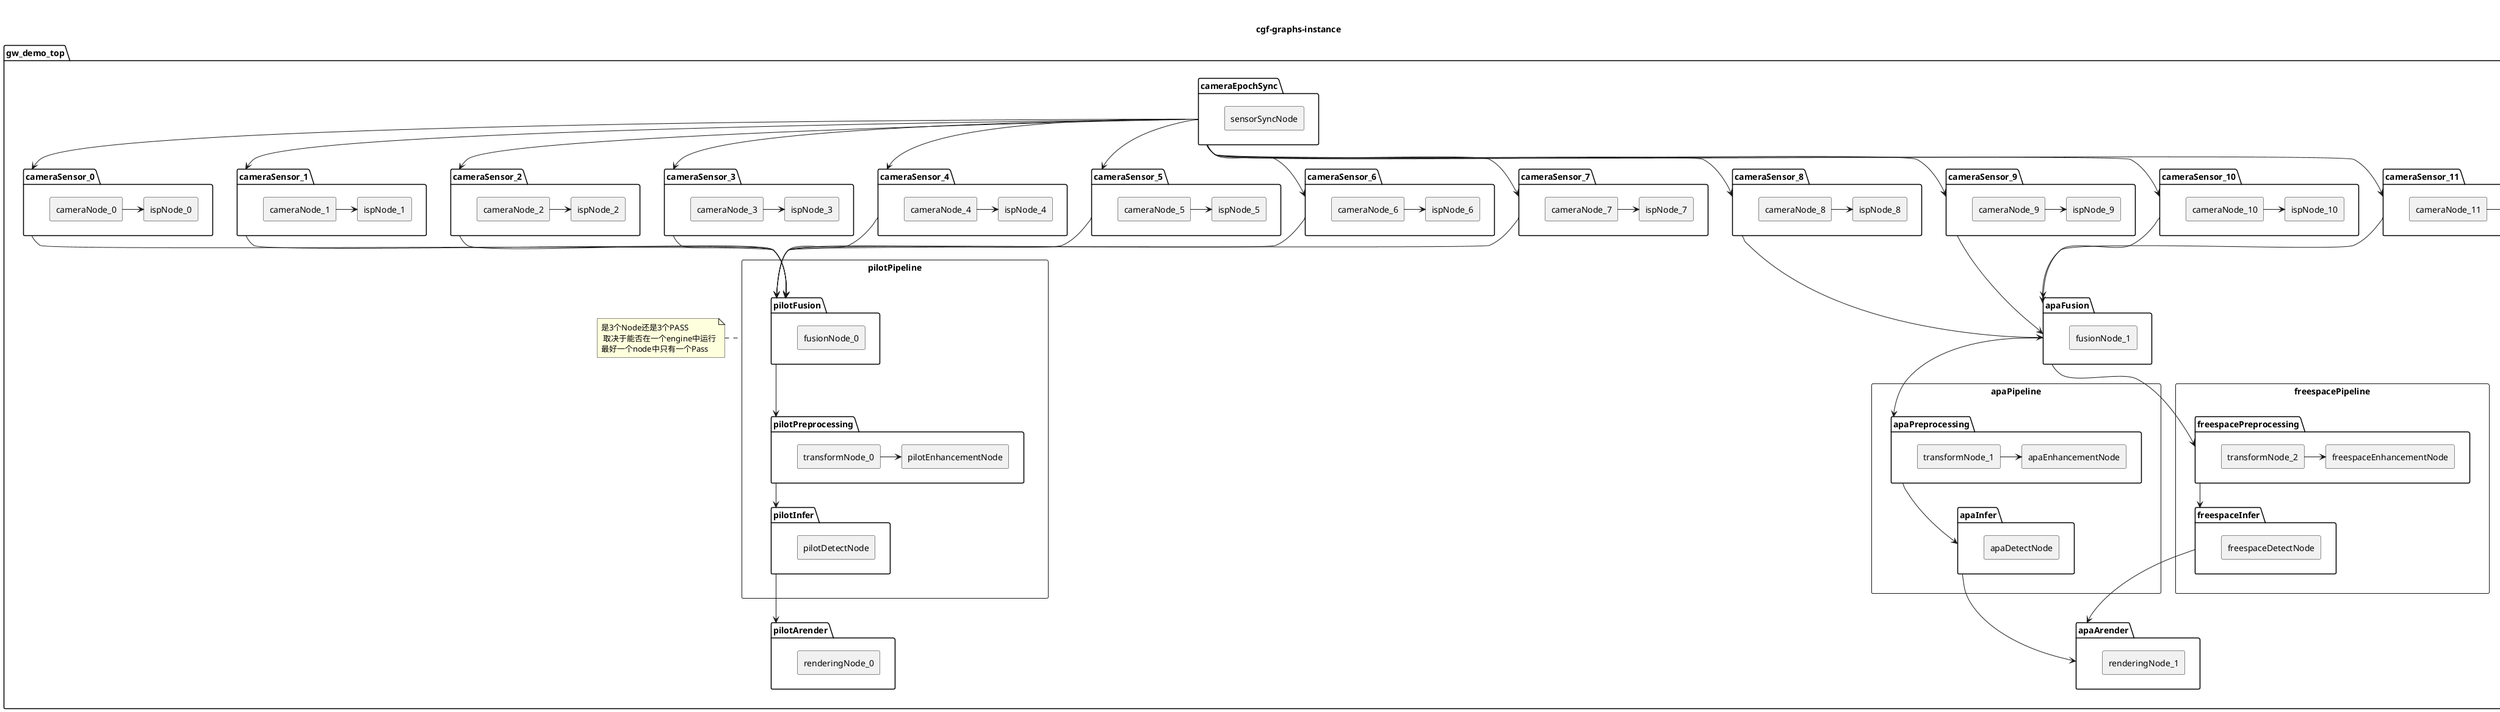 @startuml cgf-graphs
hide empty description
skinparam monochrome false
title cgf-graphs-instance
header %date("yyyy.MM.dd") \n lizhensheng

skinparam componentStyle rectangle
' remove @unlinked

' top

' () IMAGE
' () TIMESTAMP

package gw_demo_top {
    ' pilot pipeline
    package cameraEpochSync {
        component sensorSyncNode
    }
    ' note top of cameraEpochSync: this is a graphlet
    ' note top of sensorSyncNode: this is a node
    package cameraSensor_0 {
        component cameraNode_0
        component ispNode_0
        cameraNode_0 -right-> ispNode_0
    }
    package cameraSensor_1 {
        component cameraNode_1
        component ispNode_1
        cameraNode_1 -right-> ispNode_1
    }
    package cameraSensor_2 {
        component cameraNode_2
        component ispNode_2
        cameraNode_2 -right-> ispNode_2
    }
    package cameraSensor_3 {
        component cameraNode_3
        component ispNode_3
        cameraNode_3 -right-> ispNode_3
    }
    package cameraSensor_4 {
        component cameraNode_4
        component ispNode_4
        cameraNode_4 -right-> ispNode_4
    }
    package cameraSensor_5  {
        component cameraNode_5
        component ispNode_5
        cameraNode_5 -right-> ispNode_5
    }
    package cameraSensor_6 {
        component cameraNode_6
        component ispNode_6
        cameraNode_6 -right-> ispNode_6
    }
    package cameraSensor_7  {
        component cameraNode_7
        component ispNode_7
        cameraNode_7 -right-> ispNode_7
    }

    cameraEpochSync --> cameraSensor_0
    cameraEpochSync --> cameraSensor_1
    cameraEpochSync --> cameraSensor_2
    cameraEpochSync --> cameraSensor_3
    cameraEpochSync --> cameraSensor_4
    cameraEpochSync --> cameraSensor_5
    cameraEpochSync --> cameraSensor_6
    cameraEpochSync --> cameraSensor_7

    rectangle pilotPipeline {
        package pilotFusion {
            component fusionNode_0
        }
        package pilotPreprocessing {
            component transformNode_0
            component pilotEnhancementNode
            transformNode_0 -right-> pilotEnhancementNode
        }
        package pilotInfer {
            component pilotDetectNode
        }
    }
    note left of pilotPipeline : 是3个Node还是3个PASS\n 取决于能否在一个engine中运行\n最好一个node中只有一个Pass
    ' todo: preprocessing 和 infer是否要在一个node中作为多个pass存在
    ' 取决于能否在一个engine中运行
    ' 最好一个node中只有一个Pass
    cameraSensor_0 --> pilotFusion
    cameraSensor_1 --> pilotFusion
    cameraSensor_2 --> pilotFusion
    cameraSensor_3 --> pilotFusion
    cameraSensor_4 --> pilotFusion
    cameraSensor_5 --> pilotFusion
    cameraSensor_6 --> pilotFusion
    cameraSensor_7 --> pilotFusion

    pilotFusion --> pilotPreprocessing
    pilotPreprocessing --> pilotInfer

    ' apa pipeline
    package cameraSensor_8 {
        component cameraNode_8
        component ispNode_8
        cameraNode_8 -right-> ispNode_8
    }
    package cameraSensor_9 {
        component cameraNode_9
        component ispNode_9
        cameraNode_9 -right-> ispNode_9
    }
    package cameraSensor_10 {
        component cameraNode_10
        component ispNode_10
        cameraNode_10 -right-> ispNode_10
    }
    package cameraSensor_11 {
        component cameraNode_11
        component ispNode_11
        cameraNode_11 -right-> ispNode_11
    }

    cameraEpochSync --> cameraSensor_8
    cameraEpochSync --> cameraSensor_9
    cameraEpochSync --> cameraSensor_10
    cameraEpochSync --> cameraSensor_11

    package apaFusion {
        component fusionNode_1
    }

    cameraSensor_8 --> apaFusion
    cameraSensor_9 --> apaFusion
    cameraSensor_10 --> apaFusion
    cameraSensor_11 --> apaFusion

    rectangle apaPipeline {
        package apaPreprocessing {
            component transformNode_1
            component apaEnhancementNode
            transformNode_1 -right-> apaEnhancementNode
        }
        package apaInfer {
            component apaDetectNode
        }
    }

    apaFusion --> apaPreprocessing
    apaPreprocessing --> apaInfer

    ' freespace pipeline
    rectangle freespacePipeline {
        package freespacePreprocessing {
            component transformNode_2
            component freespaceEnhancementNode
            transformNode_2 -right-> freespaceEnhancementNode
        }
        package freespaceInfer {
            component freespaceDetectNode
        }
    }

    apaFusion --> freespacePreprocessing
    freespacePreprocessing --> freespaceInfer

    ' render
    package pilotArender {
        component renderingNode_0
    }
    package apaArender {
        component renderingNode_1
    }

    pilotInfer --> pilotArender
    apaInfer --> apaArender
    freespaceInfer --> apaArender

    ' () IMAGE_
    ' () TIMESTAMP_

    ' IMAGE_ --> IMAGE : out
    ' TIMESTAMP_ --> TIMESTAMP : out
}


' gw_demo_top --> IMAGE
' gw_demo_top --> TIMESTAMP

@enduml